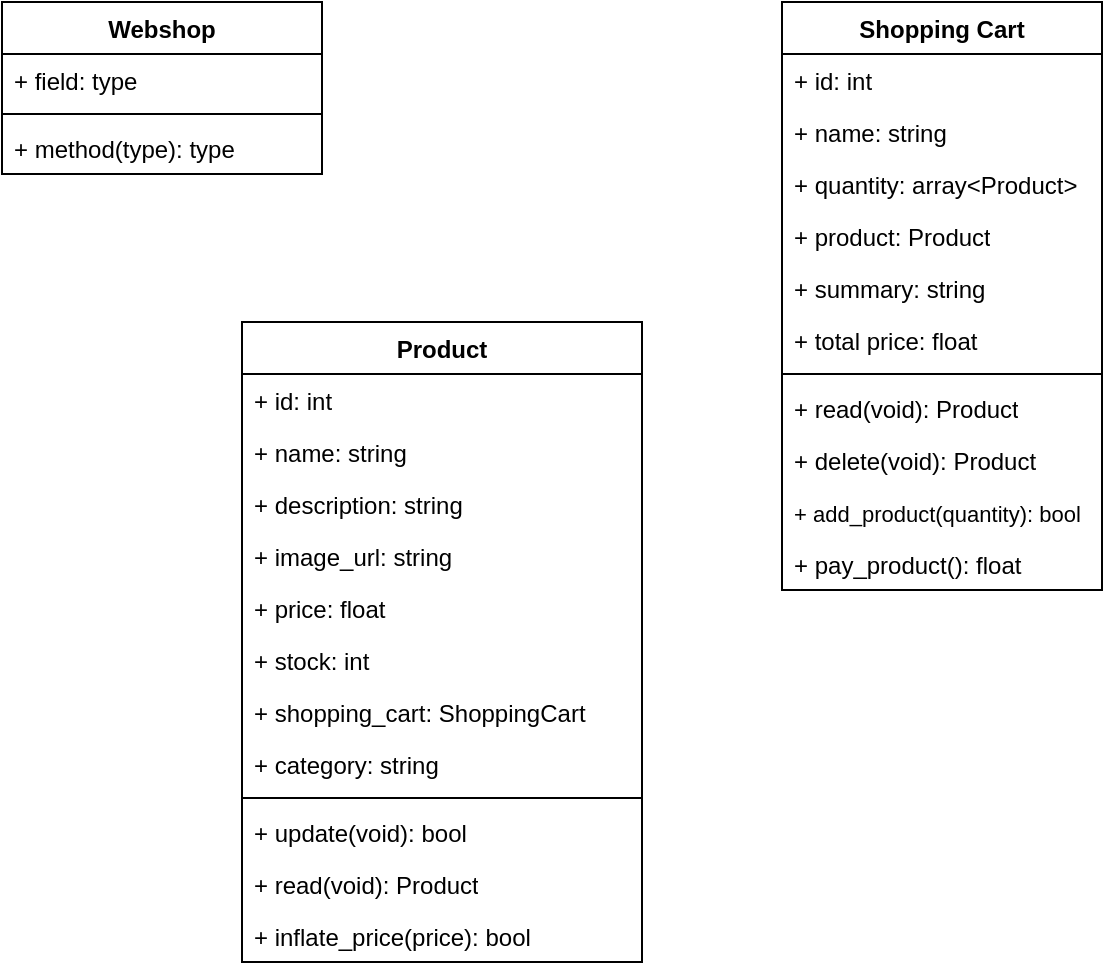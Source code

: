 <mxfile version="24.4.9" type="device">
  <diagram id="C5RBs43oDa-KdzZeNtuy" name="Page-1">
    <mxGraphModel dx="1050" dy="557" grid="1" gridSize="10" guides="1" tooltips="1" connect="1" arrows="1" fold="1" page="1" pageScale="1" pageWidth="827" pageHeight="1169" math="0" shadow="0">
      <root>
        <mxCell id="WIyWlLk6GJQsqaUBKTNV-0" />
        <mxCell id="WIyWlLk6GJQsqaUBKTNV-1" parent="WIyWlLk6GJQsqaUBKTNV-0" />
        <mxCell id="GiS8g_Q5YxD0rcFBVcSm-0" value="Webshop" style="swimlane;fontStyle=1;align=center;verticalAlign=top;childLayout=stackLayout;horizontal=1;startSize=26;horizontalStack=0;resizeParent=1;resizeParentMax=0;resizeLast=0;collapsible=1;marginBottom=0;whiteSpace=wrap;html=1;" parent="WIyWlLk6GJQsqaUBKTNV-1" vertex="1">
          <mxGeometry x="40" y="40" width="160" height="86" as="geometry" />
        </mxCell>
        <mxCell id="GiS8g_Q5YxD0rcFBVcSm-1" value="+ field: type" style="text;strokeColor=none;fillColor=none;align=left;verticalAlign=top;spacingLeft=4;spacingRight=4;overflow=hidden;rotatable=0;points=[[0,0.5],[1,0.5]];portConstraint=eastwest;whiteSpace=wrap;html=1;" parent="GiS8g_Q5YxD0rcFBVcSm-0" vertex="1">
          <mxGeometry y="26" width="160" height="26" as="geometry" />
        </mxCell>
        <mxCell id="GiS8g_Q5YxD0rcFBVcSm-2" value="" style="line;strokeWidth=1;fillColor=none;align=left;verticalAlign=middle;spacingTop=-1;spacingLeft=3;spacingRight=3;rotatable=0;labelPosition=right;points=[];portConstraint=eastwest;strokeColor=inherit;" parent="GiS8g_Q5YxD0rcFBVcSm-0" vertex="1">
          <mxGeometry y="52" width="160" height="8" as="geometry" />
        </mxCell>
        <mxCell id="GiS8g_Q5YxD0rcFBVcSm-3" value="+ method(type): type" style="text;strokeColor=none;fillColor=none;align=left;verticalAlign=top;spacingLeft=4;spacingRight=4;overflow=hidden;rotatable=0;points=[[0,0.5],[1,0.5]];portConstraint=eastwest;whiteSpace=wrap;html=1;" parent="GiS8g_Q5YxD0rcFBVcSm-0" vertex="1">
          <mxGeometry y="60" width="160" height="26" as="geometry" />
        </mxCell>
        <mxCell id="GiS8g_Q5YxD0rcFBVcSm-8" value="Product" style="swimlane;fontStyle=1;align=center;verticalAlign=top;childLayout=stackLayout;horizontal=1;startSize=26;horizontalStack=0;resizeParent=1;resizeParentMax=0;resizeLast=0;collapsible=1;marginBottom=0;whiteSpace=wrap;html=1;" parent="WIyWlLk6GJQsqaUBKTNV-1" vertex="1">
          <mxGeometry x="160" y="200" width="200" height="320" as="geometry" />
        </mxCell>
        <mxCell id="GiS8g_Q5YxD0rcFBVcSm-9" value="+ id: int" style="text;strokeColor=none;fillColor=none;align=left;verticalAlign=top;spacingLeft=4;spacingRight=4;overflow=hidden;rotatable=0;points=[[0,0.5],[1,0.5]];portConstraint=eastwest;whiteSpace=wrap;html=1;" parent="GiS8g_Q5YxD0rcFBVcSm-8" vertex="1">
          <mxGeometry y="26" width="200" height="26" as="geometry" />
        </mxCell>
        <mxCell id="GiS8g_Q5YxD0rcFBVcSm-21" value="+ name: string&lt;span style=&quot;color: rgba(0, 0, 0, 0); font-family: monospace; font-size: 0px; text-wrap: nowrap;&quot;&gt;%3CmxGraphModel%3E%3Croot%3E%3CmxCell%20id%3D%220%22%2F%3E%3CmxCell%20id%3D%221%22%20parent%3D%220%22%2F%3E%3CmxCell%20id%3D%222%22%20value%3D%22%2B%20id%3A%20int%22%20style%3D%22text%3BstrokeColor%3Dnone%3BfillColor%3Dnone%3Balign%3Dleft%3BverticalAlign%3Dtop%3BspacingLeft%3D4%3BspacingRight%3D4%3Boverflow%3Dhidden%3Brotatable%3D0%3Bpoints%3D%5B%5B0%2C0.5%5D%2C%5B1%2C0.5%5D%5D%3BportConstraint%3Deastwest%3BwhiteSpace%3Dwrap%3Bhtml%3D1%3B%22%20vertex%3D%221%22%20parent%3D%221%22%3E%3CmxGeometry%20x%3D%22160%22%20y%3D%22226%22%20width%3D%22160%22%20height%3D%2226%22%20as%3D%22geometry%22%2F%3E%3C%2FmxCell%3E%3C%2Froot%3E%3C%2FmxGraphModel%3E&lt;/span&gt;" style="text;strokeColor=none;fillColor=none;align=left;verticalAlign=top;spacingLeft=4;spacingRight=4;overflow=hidden;rotatable=0;points=[[0,0.5],[1,0.5]];portConstraint=eastwest;whiteSpace=wrap;html=1;" parent="GiS8g_Q5YxD0rcFBVcSm-8" vertex="1">
          <mxGeometry y="52" width="200" height="26" as="geometry" />
        </mxCell>
        <mxCell id="GiS8g_Q5YxD0rcFBVcSm-22" value="+ description: string&lt;span style=&quot;color: rgba(0, 0, 0, 0); font-family: monospace; font-size: 0px; text-wrap: nowrap;&quot;&gt;%3CmxGraphModel%3E%3Croot%3E%3CmxCell%20id%3D%220%22%2F%3E%3CmxCell%20id%3D%221%22%20parent%3D%220%22%2F%3E%3CmxCell%20id%3D%222%22%20value%3D%22%2B%20id%3A%20int%22%20style%3D%22text%3BstrokeColor%3Dnone%3BfillColor%3Dnone%3Balign%3Dleft%3BverticalAlign%3Dtop%3BspacingLeft%3D4%3BspacingRight%3D4%3Boverflow%3Dhidden%3Brotatable%3D0%3Bpoints%3D%5B%5B0%2C0.5%5D%2C%5B1%2C0.5%5D%5D%3BportConstraint%3Deastwest%3BwhiteSpace%3Dwrap%3Bhtml%3D1%3B%22%20vertex%3D%221%22%20parent%3D%221%22%3E%3CmxGeometry%20x%3D%22160%22%20y%3D%22226%22%20width%3D%22160%22%20height%3D%2226%22%20as%3D%22geometry%22%2F%3E%3C%2FmxCell%3E%3C%2Froot%3E%3C%2FmxGraphModel%3E&lt;/span&gt;" style="text;strokeColor=none;fillColor=none;align=left;verticalAlign=top;spacingLeft=4;spacingRight=4;overflow=hidden;rotatable=0;points=[[0,0.5],[1,0.5]];portConstraint=eastwest;whiteSpace=wrap;html=1;" parent="GiS8g_Q5YxD0rcFBVcSm-8" vertex="1">
          <mxGeometry y="78" width="200" height="26" as="geometry" />
        </mxCell>
        <mxCell id="GiS8g_Q5YxD0rcFBVcSm-23" value="+ image_url: string&lt;span style=&quot;color: rgba(0, 0, 0, 0); font-family: monospace; font-size: 0px; text-wrap: nowrap;&quot;&gt;%3CmxGraphModel%3E%3Croot%3E%3CmxCell%20id%3D%220%22%2F%3E%3CmxCell%20id%3D%221%22%20parent%3D%220%22%2F%3E%3CmxCell%20id%3D%222%22%20value%3D%22%2B%20id%3A%20int%22%20style%3D%22text%3BstrokeColor%3Dnone%3BfillColor%3Dnone%3Balign%3Dleft%3BverticalAlign%3Dtop%3BspacingLeft%3D4%3BspacingRight%3D4%3Boverflow%3Dhidden%3Brotatable%3D0%3Bpoints%3D%5B%5B0%2C0.5%5D%2C%5B1%2C0.5%5D%5D%3BportConstraint%3Deastwest%3BwhiteSpace%3Dwrap%3Bhtml%3D1%3B%22%20vertex%3D%221%22%20parent%3D%221%22%3E%3CmxGeometry%20x%3D%22160%22%20y%3D%22226%22%20width%3D%22160%22%20height%3D%2226%22%20as%3D%22geometry%22%2F%3E%3C%2FmxCell%3E%3C%2Froot%3E%3C%2FmxG&lt;/span&gt;" style="text;strokeColor=none;fillColor=none;align=left;verticalAlign=top;spacingLeft=4;spacingRight=4;overflow=hidden;rotatable=0;points=[[0,0.5],[1,0.5]];portConstraint=eastwest;whiteSpace=wrap;html=1;" parent="GiS8g_Q5YxD0rcFBVcSm-8" vertex="1">
          <mxGeometry y="104" width="200" height="26" as="geometry" />
        </mxCell>
        <mxCell id="GiS8g_Q5YxD0rcFBVcSm-20" value="+ price: float&lt;span style=&quot;color: rgba(0, 0, 0, 0); font-family: monospace; font-size: 0px; text-wrap: nowrap;&quot;&gt;%3CmxGraphModel%3E%3Croot%3E%3CmxCell%20id%3D%220%22%2F%3E%3CmxCell%20id%3D%221%22%20parent%3D%220%22%2F%3E%3CmxCell%20id%3D%222%22%20value%3D%22%2B%20id%3A%20int%22%20style%3D%22text%3BstrokeColor%3Dnone%3BfillColor%3Dnone%3Balign%3Dleft%3BverticalAlign%3Dtop%3BspacingLeft%3D4%3BspacingRight%3D4%3Boverflow%3Dhidden%3Brotatable%3D0%3Bpoints%3D%5B%5B0%2C0.5%5D%2C%5B1%2C0.5%5D%5D%3BportConstraint%3Deastwest%3BwhiteSpace%3Dwrap%3Bhtml%3D1%3B%22%20vertex%3D%221%22%20parent%3D%221%22%3E%3CmxGeometry%20x%3D%22160%22%20y%3D%22226%22%20width%3D%22160%22%20height%3D%2226%22%20as%3D%22geometry%22%2F%3E%3C%2FmxCell%3E%3C%2Froot%3E%3C%2&lt;/span&gt;&lt;div&gt;&lt;span style=&quot;color: rgba(0, 0, 0, 0); font-family: monospace; font-size: 0px; text-wrap: nowrap;&quot;&gt;&lt;br&gt;&lt;/span&gt;&lt;/div&gt;" style="text;strokeColor=none;fillColor=none;align=left;verticalAlign=top;spacingLeft=4;spacingRight=4;overflow=hidden;rotatable=0;points=[[0,0.5],[1,0.5]];portConstraint=eastwest;whiteSpace=wrap;html=1;" parent="GiS8g_Q5YxD0rcFBVcSm-8" vertex="1">
          <mxGeometry y="130" width="200" height="26" as="geometry" />
        </mxCell>
        <mxCell id="GiS8g_Q5YxD0rcFBVcSm-24" value="+ stock: int" style="text;strokeColor=none;fillColor=none;align=left;verticalAlign=top;spacingLeft=4;spacingRight=4;overflow=hidden;rotatable=0;points=[[0,0.5],[1,0.5]];portConstraint=eastwest;whiteSpace=wrap;html=1;" parent="GiS8g_Q5YxD0rcFBVcSm-8" vertex="1">
          <mxGeometry y="156" width="200" height="26" as="geometry" />
        </mxCell>
        <mxCell id="GiS8g_Q5YxD0rcFBVcSm-27" value="+ shopping_cart: ShoppingCart" style="text;strokeColor=none;fillColor=none;align=left;verticalAlign=top;spacingLeft=4;spacingRight=4;overflow=hidden;rotatable=0;points=[[0,0.5],[1,0.5]];portConstraint=eastwest;whiteSpace=wrap;html=1;" parent="GiS8g_Q5YxD0rcFBVcSm-8" vertex="1">
          <mxGeometry y="182" width="200" height="26" as="geometry" />
        </mxCell>
        <mxCell id="GiS8g_Q5YxD0rcFBVcSm-25" value="+ category: string" style="text;strokeColor=none;fillColor=none;align=left;verticalAlign=top;spacingLeft=4;spacingRight=4;overflow=hidden;rotatable=0;points=[[0,0.5],[1,0.5]];portConstraint=eastwest;whiteSpace=wrap;html=1;" parent="GiS8g_Q5YxD0rcFBVcSm-8" vertex="1">
          <mxGeometry y="208" width="200" height="26" as="geometry" />
        </mxCell>
        <mxCell id="GiS8g_Q5YxD0rcFBVcSm-10" value="" style="line;strokeWidth=1;fillColor=none;align=left;verticalAlign=middle;spacingTop=-1;spacingLeft=3;spacingRight=3;rotatable=0;labelPosition=right;points=[];portConstraint=eastwest;strokeColor=inherit;" parent="GiS8g_Q5YxD0rcFBVcSm-8" vertex="1">
          <mxGeometry y="234" width="200" height="8" as="geometry" />
        </mxCell>
        <mxCell id="GiS8g_Q5YxD0rcFBVcSm-28" value="+ update(void): bool" style="text;strokeColor=none;fillColor=none;align=left;verticalAlign=top;spacingLeft=4;spacingRight=4;overflow=hidden;rotatable=0;points=[[0,0.5],[1,0.5]];portConstraint=eastwest;whiteSpace=wrap;html=1;" parent="GiS8g_Q5YxD0rcFBVcSm-8" vertex="1">
          <mxGeometry y="242" width="200" height="26" as="geometry" />
        </mxCell>
        <mxCell id="GiS8g_Q5YxD0rcFBVcSm-32" value="+ read(void): Product" style="text;strokeColor=none;fillColor=none;align=left;verticalAlign=top;spacingLeft=4;spacingRight=4;overflow=hidden;rotatable=0;points=[[0,0.5],[1,0.5]];portConstraint=eastwest;whiteSpace=wrap;html=1;" parent="GiS8g_Q5YxD0rcFBVcSm-8" vertex="1">
          <mxGeometry y="268" width="200" height="26" as="geometry" />
        </mxCell>
        <mxCell id="GiS8g_Q5YxD0rcFBVcSm-31" value="+ inflate_price(price): bool" style="text;strokeColor=none;fillColor=none;align=left;verticalAlign=top;spacingLeft=4;spacingRight=4;overflow=hidden;rotatable=0;points=[[0,0.5],[1,0.5]];portConstraint=eastwest;whiteSpace=wrap;html=1;" parent="GiS8g_Q5YxD0rcFBVcSm-8" vertex="1">
          <mxGeometry y="294" width="200" height="26" as="geometry" />
        </mxCell>
        <mxCell id="GiS8g_Q5YxD0rcFBVcSm-12" value="Shopping Cart" style="swimlane;fontStyle=1;align=center;verticalAlign=top;childLayout=stackLayout;horizontal=1;startSize=26;horizontalStack=0;resizeParent=1;resizeParentMax=0;resizeLast=0;collapsible=1;marginBottom=0;whiteSpace=wrap;html=1;" parent="WIyWlLk6GJQsqaUBKTNV-1" vertex="1">
          <mxGeometry x="430" y="40" width="160" height="294" as="geometry" />
        </mxCell>
        <mxCell id="GiS8g_Q5YxD0rcFBVcSm-13" value="+ id: int" style="text;strokeColor=none;fillColor=none;align=left;verticalAlign=top;spacingLeft=4;spacingRight=4;overflow=hidden;rotatable=0;points=[[0,0.5],[1,0.5]];portConstraint=eastwest;whiteSpace=wrap;html=1;" parent="GiS8g_Q5YxD0rcFBVcSm-12" vertex="1">
          <mxGeometry y="26" width="160" height="26" as="geometry" />
        </mxCell>
        <mxCell id="1t5ZoB4_jUMfa5zGJAjv-9" value="+ name: string" style="text;strokeColor=none;fillColor=none;align=left;verticalAlign=top;spacingLeft=4;spacingRight=4;overflow=hidden;rotatable=0;points=[[0,0.5],[1,0.5]];portConstraint=eastwest;whiteSpace=wrap;html=1;" parent="GiS8g_Q5YxD0rcFBVcSm-12" vertex="1">
          <mxGeometry y="52" width="160" height="26" as="geometry" />
        </mxCell>
        <mxCell id="1t5ZoB4_jUMfa5zGJAjv-12" value="+ quantity: array&amp;lt;Product&amp;gt;" style="text;strokeColor=none;fillColor=none;align=left;verticalAlign=top;spacingLeft=4;spacingRight=4;overflow=hidden;rotatable=0;points=[[0,0.5],[1,0.5]];portConstraint=eastwest;whiteSpace=wrap;html=1;" parent="GiS8g_Q5YxD0rcFBVcSm-12" vertex="1">
          <mxGeometry y="78" width="160" height="26" as="geometry" />
        </mxCell>
        <mxCell id="1t5ZoB4_jUMfa5zGJAjv-10" value="+ product: Product" style="text;strokeColor=none;fillColor=none;align=left;verticalAlign=top;spacingLeft=4;spacingRight=4;overflow=hidden;rotatable=0;points=[[0,0.5],[1,0.5]];portConstraint=eastwest;whiteSpace=wrap;html=1;" parent="GiS8g_Q5YxD0rcFBVcSm-12" vertex="1">
          <mxGeometry y="104" width="160" height="26" as="geometry" />
        </mxCell>
        <mxCell id="1t5ZoB4_jUMfa5zGJAjv-8" value="+ summary: string" style="text;strokeColor=none;fillColor=none;align=left;verticalAlign=top;spacingLeft=4;spacingRight=4;overflow=hidden;rotatable=0;points=[[0,0.5],[1,0.5]];portConstraint=eastwest;whiteSpace=wrap;html=1;" parent="GiS8g_Q5YxD0rcFBVcSm-12" vertex="1">
          <mxGeometry y="130" width="160" height="26" as="geometry" />
        </mxCell>
        <mxCell id="1t5ZoB4_jUMfa5zGJAjv-7" value="+ total price: float" style="text;strokeColor=none;fillColor=none;align=left;verticalAlign=top;spacingLeft=4;spacingRight=4;overflow=hidden;rotatable=0;points=[[0,0.5],[1,0.5]];portConstraint=eastwest;whiteSpace=wrap;html=1;" parent="GiS8g_Q5YxD0rcFBVcSm-12" vertex="1">
          <mxGeometry y="156" width="160" height="26" as="geometry" />
        </mxCell>
        <mxCell id="GiS8g_Q5YxD0rcFBVcSm-14" value="" style="line;strokeWidth=1;fillColor=none;align=left;verticalAlign=middle;spacingTop=-1;spacingLeft=3;spacingRight=3;rotatable=0;labelPosition=right;points=[];portConstraint=eastwest;strokeColor=inherit;" parent="GiS8g_Q5YxD0rcFBVcSm-12" vertex="1">
          <mxGeometry y="182" width="160" height="8" as="geometry" />
        </mxCell>
        <mxCell id="2Rd9Wp1f4m4nN5fBQSNO-9" value="+ read(void): Product" style="text;strokeColor=none;fillColor=none;align=left;verticalAlign=top;spacingLeft=4;spacingRight=4;overflow=hidden;rotatable=0;points=[[0,0.5],[1,0.5]];portConstraint=eastwest;whiteSpace=wrap;html=1;" vertex="1" parent="GiS8g_Q5YxD0rcFBVcSm-12">
          <mxGeometry y="190" width="160" height="26" as="geometry" />
        </mxCell>
        <mxCell id="2Rd9Wp1f4m4nN5fBQSNO-5" value="+ delete(void): Product" style="text;strokeColor=none;fillColor=none;align=left;verticalAlign=top;spacingLeft=4;spacingRight=4;overflow=hidden;rotatable=0;points=[[0,0.5],[1,0.5]];portConstraint=eastwest;whiteSpace=wrap;html=1;" vertex="1" parent="GiS8g_Q5YxD0rcFBVcSm-12">
          <mxGeometry y="216" width="160" height="26" as="geometry" />
        </mxCell>
        <mxCell id="2Rd9Wp1f4m4nN5fBQSNO-6" value="&lt;font style=&quot;font-size: 11px;&quot;&gt;+ add_product(quantity): bool&lt;/font&gt;" style="text;strokeColor=none;fillColor=none;align=left;verticalAlign=top;spacingLeft=4;spacingRight=4;overflow=hidden;rotatable=0;points=[[0,0.5],[1,0.5]];portConstraint=eastwest;whiteSpace=wrap;html=1;" vertex="1" parent="GiS8g_Q5YxD0rcFBVcSm-12">
          <mxGeometry y="242" width="160" height="26" as="geometry" />
        </mxCell>
        <mxCell id="2Rd9Wp1f4m4nN5fBQSNO-8" value="+ pay_product(): float" style="text;strokeColor=none;fillColor=none;align=left;verticalAlign=top;spacingLeft=4;spacingRight=4;overflow=hidden;rotatable=0;points=[[0,0.5],[1,0.5]];portConstraint=eastwest;whiteSpace=wrap;html=1;" vertex="1" parent="GiS8g_Q5YxD0rcFBVcSm-12">
          <mxGeometry y="268" width="160" height="26" as="geometry" />
        </mxCell>
        <mxCell id="GiS8g_Q5YxD0rcFBVcSm-15" value="&lt;span style=&quot;color: rgba(0, 0, 0, 0); font-family: monospace; font-size: 0px; text-wrap: nowrap;&quot;&gt;+&lt;/span&gt;" style="text;strokeColor=none;fillColor=none;align=left;verticalAlign=top;spacingLeft=4;spacingRight=4;overflow=hidden;rotatable=0;points=[[0,0.5],[1,0.5]];portConstraint=eastwest;whiteSpace=wrap;html=1;" parent="GiS8g_Q5YxD0rcFBVcSm-12" vertex="1">
          <mxGeometry y="294" width="160" as="geometry" />
        </mxCell>
      </root>
    </mxGraphModel>
  </diagram>
</mxfile>

